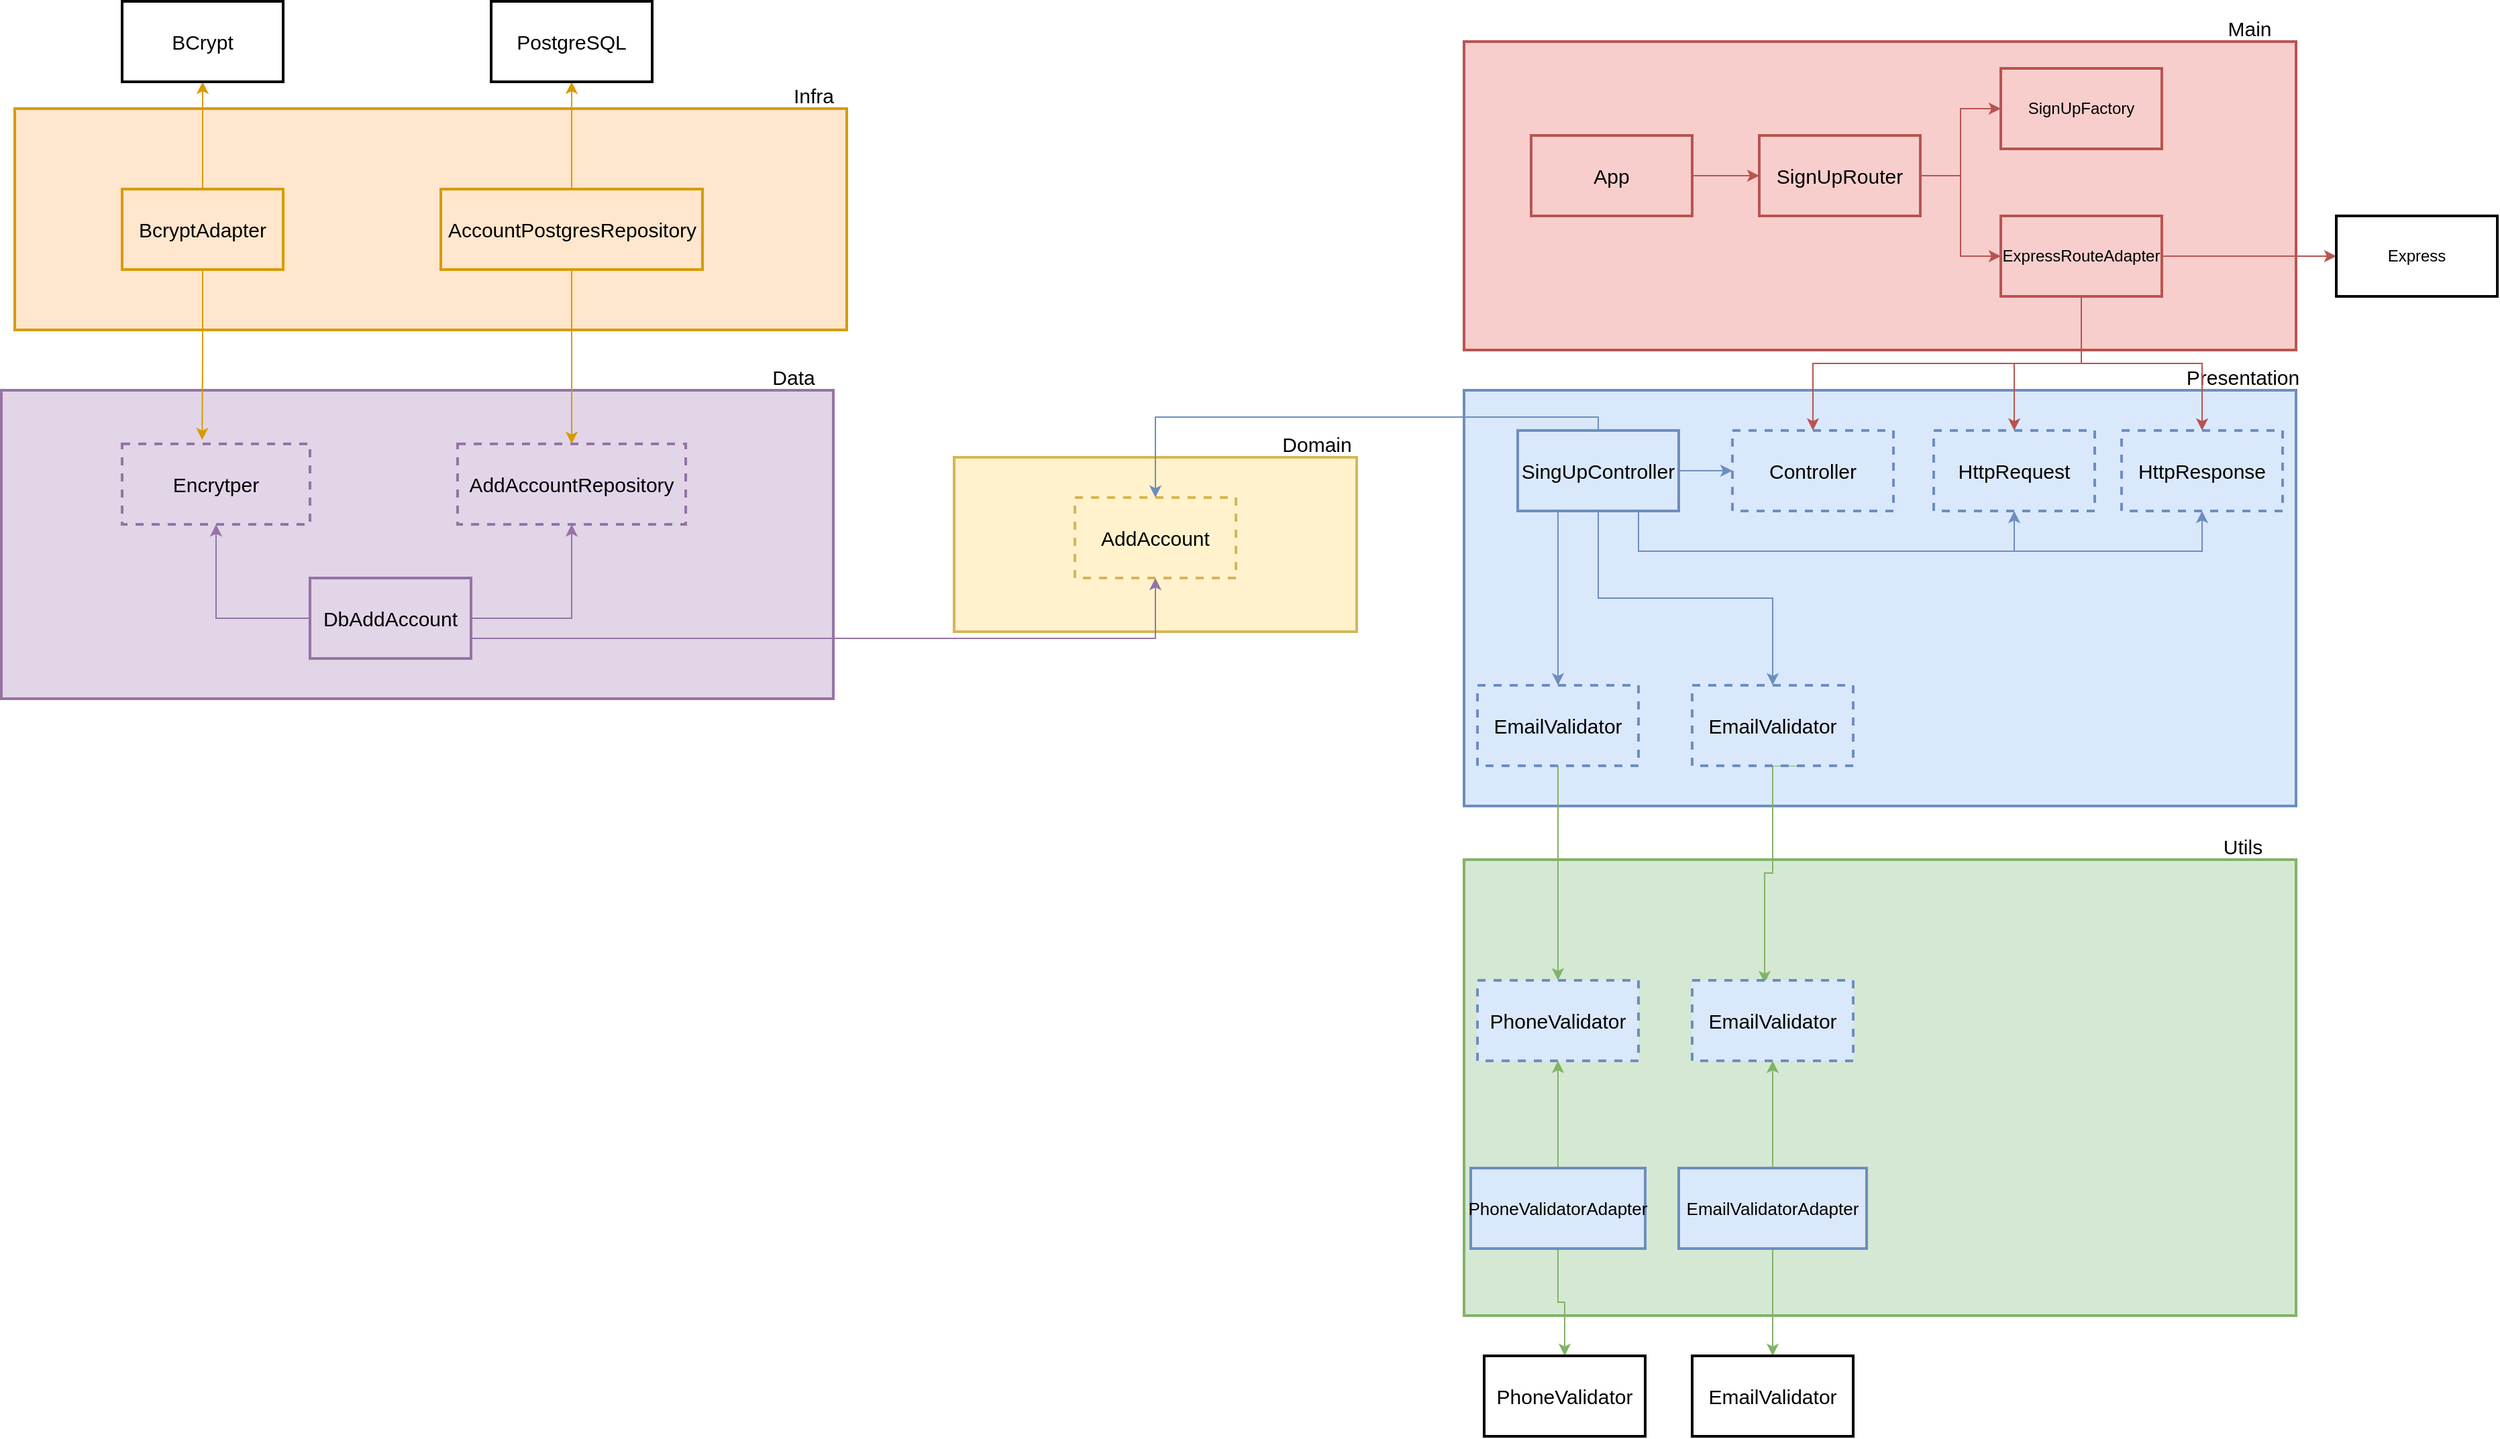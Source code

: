 <mxfile version="13.3.8" type="device"><diagram id="3v8mbWNxeB-T8PDBiBoE" name="Page-1"><mxGraphModel dx="1695" dy="1619" grid="1" gridSize="10" guides="1" tooltips="1" connect="1" arrows="1" fold="1" page="1" pageScale="1" pageWidth="827" pageHeight="1169" math="0" shadow="0"><root><mxCell id="0"/><mxCell id="1" parent="0"/><mxCell id="J38bCyYdGLNJjAUYLnjZ-1" value="" style="rounded=0;whiteSpace=wrap;html=1;strokeWidth=2;fillColor=#fff2cc;strokeColor=#d6b656;" parent="1" vertex="1"><mxGeometry x="240" y="310" width="300" height="130" as="geometry"/></mxCell><mxCell id="J38bCyYdGLNJjAUYLnjZ-2" value="&lt;font style=&quot;font-size: 15px&quot;&gt;Domain&lt;/font&gt;" style="text;html=1;resizable=0;autosize=1;align=center;verticalAlign=middle;points=[];fillColor=none;strokeColor=none;rounded=0;dashed=1;" parent="1" vertex="1"><mxGeometry x="475" y="290" width="70" height="20" as="geometry"/></mxCell><mxCell id="J38bCyYdGLNJjAUYLnjZ-4" value="" style="rounded=0;whiteSpace=wrap;html=1;strokeWidth=2;fillColor=#dae8fc;strokeColor=#6c8ebf;" parent="1" vertex="1"><mxGeometry x="620" y="260" width="620" height="310" as="geometry"/></mxCell><mxCell id="J38bCyYdGLNJjAUYLnjZ-5" value="&lt;font style=&quot;font-size: 15px&quot;&gt;AddAccount&lt;/font&gt;" style="rounded=0;whiteSpace=wrap;html=1;strokeWidth=2;dashed=1;fillColor=#fff2cc;strokeColor=#d6b656;" parent="1" vertex="1"><mxGeometry x="330" y="340" width="120" height="60" as="geometry"/></mxCell><mxCell id="J38bCyYdGLNJjAUYLnjZ-8" style="edgeStyle=orthogonalEdgeStyle;rounded=0;orthogonalLoop=1;jettySize=auto;html=1;exitX=0;exitY=0.5;exitDx=0;exitDy=0;entryX=0.5;entryY=0;entryDx=0;entryDy=0;fillColor=#dae8fc;strokeColor=#6c8ebf;" parent="1" source="J38bCyYdGLNJjAUYLnjZ-6" target="J38bCyYdGLNJjAUYLnjZ-5" edge="1"><mxGeometry relative="1" as="geometry"><Array as="points"><mxPoint x="720" y="320"/><mxPoint x="720" y="280"/><mxPoint x="390" y="280"/></Array></mxGeometry></mxCell><mxCell id="J38bCyYdGLNJjAUYLnjZ-10" style="edgeStyle=orthogonalEdgeStyle;rounded=0;orthogonalLoop=1;jettySize=auto;html=1;exitX=1;exitY=0.5;exitDx=0;exitDy=0;fillColor=#dae8fc;strokeColor=#6c8ebf;" parent="1" source="J38bCyYdGLNJjAUYLnjZ-6" target="J38bCyYdGLNJjAUYLnjZ-9" edge="1"><mxGeometry relative="1" as="geometry"/></mxCell><mxCell id="J38bCyYdGLNJjAUYLnjZ-12" style="edgeStyle=orthogonalEdgeStyle;rounded=0;orthogonalLoop=1;jettySize=auto;html=1;exitX=0.75;exitY=1;exitDx=0;exitDy=0;entryX=0.5;entryY=1;entryDx=0;entryDy=0;fillColor=#dae8fc;strokeColor=#6c8ebf;" parent="1" source="J38bCyYdGLNJjAUYLnjZ-6" target="J38bCyYdGLNJjAUYLnjZ-11" edge="1"><mxGeometry relative="1" as="geometry"><Array as="points"><mxPoint x="750" y="380"/><mxPoint x="1030" y="380"/></Array></mxGeometry></mxCell><mxCell id="J38bCyYdGLNJjAUYLnjZ-14" style="edgeStyle=orthogonalEdgeStyle;rounded=0;orthogonalLoop=1;jettySize=auto;html=1;exitX=0.75;exitY=1;exitDx=0;exitDy=0;entryX=0.5;entryY=1;entryDx=0;entryDy=0;fillColor=#dae8fc;strokeColor=#6c8ebf;" parent="1" source="J38bCyYdGLNJjAUYLnjZ-6" target="J38bCyYdGLNJjAUYLnjZ-13" edge="1"><mxGeometry relative="1" as="geometry"><Array as="points"><mxPoint x="750" y="380"/><mxPoint x="1170" y="380"/></Array></mxGeometry></mxCell><mxCell id="J38bCyYdGLNJjAUYLnjZ-26" style="edgeStyle=orthogonalEdgeStyle;rounded=0;orthogonalLoop=1;jettySize=auto;html=1;exitX=0.5;exitY=1;exitDx=0;exitDy=0;entryX=0.5;entryY=0;entryDx=0;entryDy=0;fillColor=#dae8fc;strokeColor=#6c8ebf;" parent="1" source="J38bCyYdGLNJjAUYLnjZ-6" target="J38bCyYdGLNJjAUYLnjZ-25" edge="1"><mxGeometry relative="1" as="geometry"/></mxCell><mxCell id="i-kWCQ0nBGj7gQIXfAA1-2" style="edgeStyle=orthogonalEdgeStyle;rounded=0;orthogonalLoop=1;jettySize=auto;html=1;exitX=0.25;exitY=1;exitDx=0;exitDy=0;entryX=0.5;entryY=0;entryDx=0;entryDy=0;fillColor=#dae8fc;strokeColor=#6c8ebf;" edge="1" parent="1" source="J38bCyYdGLNJjAUYLnjZ-6" target="i-kWCQ0nBGj7gQIXfAA1-1"><mxGeometry relative="1" as="geometry"/></mxCell><mxCell id="J38bCyYdGLNJjAUYLnjZ-6" value="&lt;font style=&quot;font-size: 15px&quot;&gt;SingUpController&lt;/font&gt;" style="rounded=0;whiteSpace=wrap;html=1;strokeWidth=2;strokeColor=#6c8ebf;fillColor=#dae8fc;" parent="1" vertex="1"><mxGeometry x="660" y="290" width="120" height="60" as="geometry"/></mxCell><mxCell id="J38bCyYdGLNJjAUYLnjZ-9" value="&lt;font style=&quot;font-size: 15px&quot;&gt;Controller&lt;/font&gt;" style="rounded=0;whiteSpace=wrap;html=1;strokeWidth=2;fillColor=#dae8fc;dashed=1;strokeColor=#6c8ebf;" parent="1" vertex="1"><mxGeometry x="820" y="290" width="120" height="60" as="geometry"/></mxCell><mxCell id="J38bCyYdGLNJjAUYLnjZ-11" value="&lt;font style=&quot;font-size: 15px&quot;&gt;HttpRequest&lt;/font&gt;" style="rounded=0;whiteSpace=wrap;html=1;strokeWidth=2;fillColor=#dae8fc;dashed=1;strokeColor=#6c8ebf;" parent="1" vertex="1"><mxGeometry x="970" y="290" width="120" height="60" as="geometry"/></mxCell><mxCell id="J38bCyYdGLNJjAUYLnjZ-13" value="&lt;font style=&quot;font-size: 15px&quot;&gt;HttpResponse&lt;/font&gt;" style="rounded=0;whiteSpace=wrap;html=1;strokeWidth=2;fillColor=#dae8fc;dashed=1;strokeColor=#6c8ebf;" parent="1" vertex="1"><mxGeometry x="1110" y="290" width="120" height="60" as="geometry"/></mxCell><mxCell id="J38bCyYdGLNJjAUYLnjZ-21" value="&lt;font style=&quot;font-size: 15px&quot;&gt;Presentation&lt;/font&gt;" style="text;html=1;resizable=0;autosize=1;align=center;verticalAlign=middle;points=[];fillColor=none;strokeColor=none;rounded=0;dashed=1;" parent="1" vertex="1"><mxGeometry x="1150" y="240" width="100" height="20" as="geometry"/></mxCell><mxCell id="J38bCyYdGLNJjAUYLnjZ-22" value="" style="rounded=0;whiteSpace=wrap;html=1;strokeWidth=2;fillColor=#d5e8d4;strokeColor=#82b366;" parent="1" vertex="1"><mxGeometry x="620" y="610" width="620" height="340" as="geometry"/></mxCell><mxCell id="J38bCyYdGLNJjAUYLnjZ-23" value="&lt;font style=&quot;font-size: 15px&quot;&gt;Utils&lt;/font&gt;" style="text;html=1;resizable=0;autosize=1;align=center;verticalAlign=middle;points=[];fillColor=none;strokeColor=none;rounded=0;dashed=1;" parent="1" vertex="1"><mxGeometry x="1180" y="590" width="40" height="20" as="geometry"/></mxCell><mxCell id="J38bCyYdGLNJjAUYLnjZ-30" style="edgeStyle=orthogonalEdgeStyle;rounded=0;orthogonalLoop=1;jettySize=auto;html=1;exitX=0.5;exitY=1;exitDx=0;exitDy=0;entryX=0.5;entryY=0;entryDx=0;entryDy=0;fillColor=#d5e8d4;strokeColor=#82b366;" parent="1" source="i-kWCQ0nBGj7gQIXfAA1-1" target="J38bCyYdGLNJjAUYLnjZ-29" edge="1"><mxGeometry relative="1" as="geometry"><mxPoint x="670" y="710" as="sourcePoint"/></mxGeometry></mxCell><mxCell id="J38bCyYdGLNJjAUYLnjZ-31" style="edgeStyle=orthogonalEdgeStyle;rounded=0;orthogonalLoop=1;jettySize=auto;html=1;exitX=0.667;exitY=1;exitDx=0;exitDy=0;entryX=0.45;entryY=0.033;entryDx=0;entryDy=0;entryPerimeter=0;fillColor=#d5e8d4;strokeColor=#82b366;exitPerimeter=0;" parent="1" source="J38bCyYdGLNJjAUYLnjZ-25" target="J38bCyYdGLNJjAUYLnjZ-28" edge="1"><mxGeometry relative="1" as="geometry"><mxPoint x="730" y="710" as="sourcePoint"/><Array as="points"><mxPoint x="850" y="540"/><mxPoint x="850" y="620"/><mxPoint x="844" y="620"/></Array></mxGeometry></mxCell><mxCell id="J38bCyYdGLNJjAUYLnjZ-25" value="&lt;font style=&quot;font-size: 15px&quot;&gt;EmailValidator&lt;/font&gt;" style="rounded=0;whiteSpace=wrap;html=1;strokeWidth=2;fillColor=#dae8fc;dashed=1;strokeColor=#6c8ebf;" parent="1" vertex="1"><mxGeometry x="790" y="480" width="120" height="60" as="geometry"/></mxCell><mxCell id="J38bCyYdGLNJjAUYLnjZ-28" value="&lt;font style=&quot;font-size: 15px&quot;&gt;EmailValidator&lt;/font&gt;" style="rounded=0;whiteSpace=wrap;html=1;strokeWidth=2;fillColor=#dae8fc;dashed=1;strokeColor=#6c8ebf;" parent="1" vertex="1"><mxGeometry x="790" y="700" width="120" height="60" as="geometry"/></mxCell><mxCell id="J38bCyYdGLNJjAUYLnjZ-29" value="&lt;font style=&quot;font-size: 15px&quot;&gt;PhoneValidator&lt;/font&gt;" style="rounded=0;whiteSpace=wrap;html=1;strokeWidth=2;fillColor=#dae8fc;dashed=1;strokeColor=#6c8ebf;" parent="1" vertex="1"><mxGeometry x="630" y="700" width="120" height="60" as="geometry"/></mxCell><mxCell id="J38bCyYdGLNJjAUYLnjZ-34" style="edgeStyle=orthogonalEdgeStyle;rounded=0;orthogonalLoop=1;jettySize=auto;html=1;exitX=0.5;exitY=0;exitDx=0;exitDy=0;entryX=0.5;entryY=1;entryDx=0;entryDy=0;fillColor=#d5e8d4;strokeColor=#82b366;" parent="1" source="J38bCyYdGLNJjAUYLnjZ-32" target="J38bCyYdGLNJjAUYLnjZ-29" edge="1"><mxGeometry relative="1" as="geometry"/></mxCell><mxCell id="J38bCyYdGLNJjAUYLnjZ-38" style="edgeStyle=orthogonalEdgeStyle;rounded=0;orthogonalLoop=1;jettySize=auto;html=1;exitX=0.5;exitY=1;exitDx=0;exitDy=0;fillColor=#d5e8d4;strokeColor=#82b366;" parent="1" source="J38bCyYdGLNJjAUYLnjZ-32" target="J38bCyYdGLNJjAUYLnjZ-36" edge="1"><mxGeometry relative="1" as="geometry"/></mxCell><mxCell id="J38bCyYdGLNJjAUYLnjZ-32" value="&lt;font style=&quot;font-size: 13px&quot;&gt;PhoneValidatorAdapter&lt;/font&gt;" style="rounded=0;whiteSpace=wrap;html=1;strokeWidth=2;strokeColor=#6c8ebf;fillColor=#dae8fc;" parent="1" vertex="1"><mxGeometry x="625" y="840" width="130" height="60" as="geometry"/></mxCell><mxCell id="J38bCyYdGLNJjAUYLnjZ-35" style="edgeStyle=orthogonalEdgeStyle;rounded=0;orthogonalLoop=1;jettySize=auto;html=1;exitX=0.5;exitY=0;exitDx=0;exitDy=0;entryX=0.5;entryY=1;entryDx=0;entryDy=0;fillColor=#d5e8d4;strokeColor=#82b366;" parent="1" source="J38bCyYdGLNJjAUYLnjZ-33" target="J38bCyYdGLNJjAUYLnjZ-28" edge="1"><mxGeometry relative="1" as="geometry"/></mxCell><mxCell id="J38bCyYdGLNJjAUYLnjZ-39" style="edgeStyle=orthogonalEdgeStyle;rounded=0;orthogonalLoop=1;jettySize=auto;html=1;exitX=0.5;exitY=1;exitDx=0;exitDy=0;fillColor=#d5e8d4;strokeColor=#82b366;" parent="1" source="J38bCyYdGLNJjAUYLnjZ-33" target="J38bCyYdGLNJjAUYLnjZ-37" edge="1"><mxGeometry relative="1" as="geometry"/></mxCell><mxCell id="J38bCyYdGLNJjAUYLnjZ-33" value="&lt;font style=&quot;font-size: 13px&quot;&gt;EmailValidatorAdapter&lt;/font&gt;" style="rounded=0;whiteSpace=wrap;html=1;strokeWidth=2;strokeColor=#6c8ebf;fillColor=#dae8fc;" parent="1" vertex="1"><mxGeometry x="780" y="840" width="140" height="60" as="geometry"/></mxCell><mxCell id="J38bCyYdGLNJjAUYLnjZ-36" value="&lt;font style=&quot;font-size: 15px&quot;&gt;PhoneValidator&lt;/font&gt;" style="rounded=0;whiteSpace=wrap;html=1;strokeWidth=2;fillColor=#ffffff;gradientColor=none;" parent="1" vertex="1"><mxGeometry x="635" y="980" width="120" height="60" as="geometry"/></mxCell><mxCell id="J38bCyYdGLNJjAUYLnjZ-37" value="&lt;font style=&quot;font-size: 15px&quot;&gt;EmailValidator&lt;/font&gt;" style="rounded=0;whiteSpace=wrap;html=1;strokeWidth=2;fillColor=#ffffff;gradientColor=none;" parent="1" vertex="1"><mxGeometry x="790" y="980" width="120" height="60" as="geometry"/></mxCell><mxCell id="J38bCyYdGLNJjAUYLnjZ-40" value="" style="rounded=0;whiteSpace=wrap;html=1;strokeWidth=2;fillColor=#f8cecc;strokeColor=#b85450;" parent="1" vertex="1"><mxGeometry x="620" width="620" height="230" as="geometry"/></mxCell><mxCell id="J38bCyYdGLNJjAUYLnjZ-48" style="edgeStyle=orthogonalEdgeStyle;rounded=0;orthogonalLoop=1;jettySize=auto;html=1;exitX=1;exitY=0.5;exitDx=0;exitDy=0;entryX=0;entryY=0.5;entryDx=0;entryDy=0;fillColor=#f8cecc;strokeColor=#b85450;" parent="1" source="J38bCyYdGLNJjAUYLnjZ-41" target="J38bCyYdGLNJjAUYLnjZ-42" edge="1"><mxGeometry relative="1" as="geometry"/></mxCell><mxCell id="J38bCyYdGLNJjAUYLnjZ-41" value="&lt;font style=&quot;font-size: 15px&quot;&gt;App&lt;/font&gt;" style="rounded=0;whiteSpace=wrap;html=1;strokeWidth=2;fillColor=#f8cecc;strokeColor=#b85450;" parent="1" vertex="1"><mxGeometry x="670" y="70" width="120" height="60" as="geometry"/></mxCell><mxCell id="J38bCyYdGLNJjAUYLnjZ-47" style="edgeStyle=orthogonalEdgeStyle;rounded=0;orthogonalLoop=1;jettySize=auto;html=1;exitX=1;exitY=0.5;exitDx=0;exitDy=0;entryX=0;entryY=0.5;entryDx=0;entryDy=0;fillColor=#f8cecc;strokeColor=#b85450;" parent="1" source="J38bCyYdGLNJjAUYLnjZ-42" target="J38bCyYdGLNJjAUYLnjZ-43" edge="1"><mxGeometry relative="1" as="geometry"/></mxCell><mxCell id="J38bCyYdGLNJjAUYLnjZ-50" style="edgeStyle=orthogonalEdgeStyle;rounded=0;orthogonalLoop=1;jettySize=auto;html=1;exitX=1;exitY=0.5;exitDx=0;exitDy=0;entryX=0;entryY=0.5;entryDx=0;entryDy=0;fillColor=#f8cecc;strokeColor=#b85450;" parent="1" source="J38bCyYdGLNJjAUYLnjZ-42" target="J38bCyYdGLNJjAUYLnjZ-44" edge="1"><mxGeometry relative="1" as="geometry"/></mxCell><mxCell id="J38bCyYdGLNJjAUYLnjZ-42" value="&lt;font style=&quot;font-size: 15px&quot;&gt;SignUpRouter&lt;/font&gt;" style="rounded=0;whiteSpace=wrap;html=1;strokeWidth=2;fillColor=#f8cecc;strokeColor=#b85450;" parent="1" vertex="1"><mxGeometry x="840" y="70" width="120" height="60" as="geometry"/></mxCell><mxCell id="J38bCyYdGLNJjAUYLnjZ-43" value="SignUpFactory" style="rounded=0;whiteSpace=wrap;html=1;strokeWidth=2;fillColor=#f8cecc;strokeColor=#b85450;" parent="1" vertex="1"><mxGeometry x="1020" y="20" width="120" height="60" as="geometry"/></mxCell><mxCell id="J38bCyYdGLNJjAUYLnjZ-46" style="edgeStyle=orthogonalEdgeStyle;rounded=0;orthogonalLoop=1;jettySize=auto;html=1;exitX=1;exitY=0.5;exitDx=0;exitDy=0;entryX=0;entryY=0.5;entryDx=0;entryDy=0;fillColor=#f8cecc;strokeColor=#b85450;" parent="1" source="J38bCyYdGLNJjAUYLnjZ-44" target="J38bCyYdGLNJjAUYLnjZ-45" edge="1"><mxGeometry relative="1" as="geometry"/></mxCell><mxCell id="J38bCyYdGLNJjAUYLnjZ-70" style="edgeStyle=orthogonalEdgeStyle;rounded=0;orthogonalLoop=1;jettySize=auto;html=1;exitX=0.5;exitY=1;exitDx=0;exitDy=0;entryX=0.5;entryY=0;entryDx=0;entryDy=0;fillColor=#f8cecc;strokeColor=#b85450;" parent="1" source="J38bCyYdGLNJjAUYLnjZ-44" target="J38bCyYdGLNJjAUYLnjZ-9" edge="1"><mxGeometry relative="1" as="geometry"/></mxCell><mxCell id="J38bCyYdGLNJjAUYLnjZ-71" style="edgeStyle=orthogonalEdgeStyle;rounded=0;orthogonalLoop=1;jettySize=auto;html=1;exitX=0.5;exitY=1;exitDx=0;exitDy=0;entryX=0.5;entryY=0;entryDx=0;entryDy=0;fillColor=#f8cecc;strokeColor=#b85450;" parent="1" source="J38bCyYdGLNJjAUYLnjZ-44" target="J38bCyYdGLNJjAUYLnjZ-11" edge="1"><mxGeometry relative="1" as="geometry"/></mxCell><mxCell id="J38bCyYdGLNJjAUYLnjZ-72" style="edgeStyle=orthogonalEdgeStyle;rounded=0;orthogonalLoop=1;jettySize=auto;html=1;exitX=0.5;exitY=1;exitDx=0;exitDy=0;entryX=0.5;entryY=0;entryDx=0;entryDy=0;fillColor=#f8cecc;strokeColor=#b85450;" parent="1" source="J38bCyYdGLNJjAUYLnjZ-44" target="J38bCyYdGLNJjAUYLnjZ-13" edge="1"><mxGeometry relative="1" as="geometry"/></mxCell><mxCell id="J38bCyYdGLNJjAUYLnjZ-44" value="ExpressRouteAdapter" style="rounded=0;whiteSpace=wrap;html=1;strokeWidth=2;fillColor=#f8cecc;strokeColor=#b85450;" parent="1" vertex="1"><mxGeometry x="1020" y="130" width="120" height="60" as="geometry"/></mxCell><mxCell id="J38bCyYdGLNJjAUYLnjZ-45" value="Express&lt;br&gt;" style="rounded=0;whiteSpace=wrap;html=1;strokeWidth=2;fillColor=#ffffff;gradientColor=none;" parent="1" vertex="1"><mxGeometry x="1270" y="130" width="120" height="60" as="geometry"/></mxCell><mxCell id="J38bCyYdGLNJjAUYLnjZ-49" value="&lt;font style=&quot;font-size: 15px&quot;&gt;Main&lt;/font&gt;" style="text;html=1;resizable=0;autosize=1;align=center;verticalAlign=middle;points=[];fillColor=none;strokeColor=none;rounded=0;dashed=1;" parent="1" vertex="1"><mxGeometry x="1180" y="-20" width="50" height="20" as="geometry"/></mxCell><mxCell id="J38bCyYdGLNJjAUYLnjZ-51" value="" style="rounded=0;whiteSpace=wrap;html=1;strokeWidth=2;fillColor=#e1d5e7;strokeColor=#9673a6;" parent="1" vertex="1"><mxGeometry x="-470" y="260" width="620" height="230" as="geometry"/></mxCell><mxCell id="J38bCyYdGLNJjAUYLnjZ-53" value="&lt;font style=&quot;font-size: 15px&quot;&gt;Data&lt;/font&gt;" style="text;html=1;resizable=0;autosize=1;align=center;verticalAlign=middle;points=[];fillColor=none;strokeColor=none;rounded=0;dashed=1;" parent="1" vertex="1"><mxGeometry x="95" y="240" width="50" height="20" as="geometry"/></mxCell><mxCell id="J38bCyYdGLNJjAUYLnjZ-54" value="&lt;font style=&quot;font-size: 15px&quot;&gt;Encrytper&lt;/font&gt;" style="rounded=0;whiteSpace=wrap;html=1;strokeWidth=2;fillColor=#e1d5e7;strokeColor=#9673a6;dashed=1;" parent="1" vertex="1"><mxGeometry x="-380" y="300" width="140" height="60" as="geometry"/></mxCell><mxCell id="J38bCyYdGLNJjAUYLnjZ-55" value="&lt;font style=&quot;font-size: 15px&quot;&gt;AddAccountRepository&lt;/font&gt;" style="rounded=0;whiteSpace=wrap;html=1;strokeWidth=2;fillColor=#e1d5e7;strokeColor=#9673a6;dashed=1;" parent="1" vertex="1"><mxGeometry x="-130" y="300" width="170" height="60" as="geometry"/></mxCell><mxCell id="J38bCyYdGLNJjAUYLnjZ-57" style="edgeStyle=orthogonalEdgeStyle;rounded=0;orthogonalLoop=1;jettySize=auto;html=1;exitX=0;exitY=0.5;exitDx=0;exitDy=0;entryX=0.5;entryY=1;entryDx=0;entryDy=0;fillColor=#e1d5e7;strokeColor=#9673a6;" parent="1" source="J38bCyYdGLNJjAUYLnjZ-56" target="J38bCyYdGLNJjAUYLnjZ-54" edge="1"><mxGeometry relative="1" as="geometry"/></mxCell><mxCell id="J38bCyYdGLNJjAUYLnjZ-58" style="edgeStyle=orthogonalEdgeStyle;rounded=0;orthogonalLoop=1;jettySize=auto;html=1;exitX=1;exitY=0.5;exitDx=0;exitDy=0;entryX=0.5;entryY=1;entryDx=0;entryDy=0;fillColor=#e1d5e7;strokeColor=#9673a6;" parent="1" source="J38bCyYdGLNJjAUYLnjZ-56" target="J38bCyYdGLNJjAUYLnjZ-55" edge="1"><mxGeometry relative="1" as="geometry"/></mxCell><mxCell id="J38bCyYdGLNJjAUYLnjZ-69" style="edgeStyle=orthogonalEdgeStyle;rounded=0;orthogonalLoop=1;jettySize=auto;html=1;exitX=1;exitY=0.75;exitDx=0;exitDy=0;entryX=0.5;entryY=1;entryDx=0;entryDy=0;fillColor=#e1d5e7;strokeColor=#9673a6;" parent="1" source="J38bCyYdGLNJjAUYLnjZ-56" target="J38bCyYdGLNJjAUYLnjZ-5" edge="1"><mxGeometry relative="1" as="geometry"/></mxCell><mxCell id="J38bCyYdGLNJjAUYLnjZ-56" value="&lt;font style=&quot;font-size: 15px&quot;&gt;DbAddAccount&lt;/font&gt;" style="rounded=0;whiteSpace=wrap;html=1;strokeWidth=2;fillColor=#e1d5e7;strokeColor=#9673a6;" parent="1" vertex="1"><mxGeometry x="-240" y="400" width="120" height="60" as="geometry"/></mxCell><mxCell id="J38bCyYdGLNJjAUYLnjZ-59" value="" style="rounded=0;whiteSpace=wrap;html=1;strokeWidth=2;fillColor=#ffe6cc;strokeColor=#d79b00;" parent="1" vertex="1"><mxGeometry x="-460" y="50" width="620" height="165" as="geometry"/></mxCell><mxCell id="J38bCyYdGLNJjAUYLnjZ-60" value="&lt;font style=&quot;font-size: 15px&quot;&gt;Infra&lt;/font&gt;" style="text;html=1;resizable=0;autosize=1;align=center;verticalAlign=middle;points=[];fillColor=none;strokeColor=none;rounded=0;dashed=1;" parent="1" vertex="1"><mxGeometry x="110" y="30" width="50" height="20" as="geometry"/></mxCell><mxCell id="J38bCyYdGLNJjAUYLnjZ-62" style="edgeStyle=orthogonalEdgeStyle;rounded=0;orthogonalLoop=1;jettySize=auto;html=1;exitX=0.5;exitY=1;exitDx=0;exitDy=0;entryX=0.426;entryY=-0.049;entryDx=0;entryDy=0;entryPerimeter=0;fillColor=#ffe6cc;strokeColor=#d79b00;" parent="1" source="J38bCyYdGLNJjAUYLnjZ-61" target="J38bCyYdGLNJjAUYLnjZ-54" edge="1"><mxGeometry relative="1" as="geometry"/></mxCell><mxCell id="J38bCyYdGLNJjAUYLnjZ-64" style="edgeStyle=orthogonalEdgeStyle;rounded=0;orthogonalLoop=1;jettySize=auto;html=1;exitX=0;exitY=0.5;exitDx=0;exitDy=0;entryX=0.5;entryY=1;entryDx=0;entryDy=0;fillColor=#ffe6cc;strokeColor=#d79b00;" parent="1" source="J38bCyYdGLNJjAUYLnjZ-61" target="J38bCyYdGLNJjAUYLnjZ-63" edge="1"><mxGeometry relative="1" as="geometry"><mxPoint x="-320" y="-40" as="targetPoint"/><Array as="points"><mxPoint x="-320" y="140"/></Array></mxGeometry></mxCell><mxCell id="J38bCyYdGLNJjAUYLnjZ-61" value="&lt;font style=&quot;font-size: 15px&quot;&gt;BcryptAdapter&lt;/font&gt;" style="rounded=0;whiteSpace=wrap;html=1;strokeWidth=2;fillColor=#ffe6cc;strokeColor=#d79b00;" parent="1" vertex="1"><mxGeometry x="-380" y="110" width="120" height="60" as="geometry"/></mxCell><mxCell id="J38bCyYdGLNJjAUYLnjZ-63" value="&lt;font style=&quot;font-size: 15px&quot;&gt;BCrypt&lt;/font&gt;" style="rounded=0;whiteSpace=wrap;html=1;strokeWidth=2;fillColor=#ffffff;gradientColor=none;" parent="1" vertex="1"><mxGeometry x="-380" y="-30" width="120" height="60" as="geometry"/></mxCell><mxCell id="J38bCyYdGLNJjAUYLnjZ-67" style="edgeStyle=orthogonalEdgeStyle;rounded=0;orthogonalLoop=1;jettySize=auto;html=1;exitX=0.5;exitY=1;exitDx=0;exitDy=0;fillColor=#ffe6cc;strokeColor=#d79b00;" parent="1" source="J38bCyYdGLNJjAUYLnjZ-65" target="J38bCyYdGLNJjAUYLnjZ-55" edge="1"><mxGeometry relative="1" as="geometry"/></mxCell><mxCell id="J38bCyYdGLNJjAUYLnjZ-68" style="edgeStyle=orthogonalEdgeStyle;rounded=0;orthogonalLoop=1;jettySize=auto;html=1;exitX=0.5;exitY=0;exitDx=0;exitDy=0;entryX=0.5;entryY=1;entryDx=0;entryDy=0;fillColor=#ffe6cc;strokeColor=#d79b00;" parent="1" source="J38bCyYdGLNJjAUYLnjZ-65" target="J38bCyYdGLNJjAUYLnjZ-66" edge="1"><mxGeometry relative="1" as="geometry"/></mxCell><mxCell id="J38bCyYdGLNJjAUYLnjZ-65" value="&lt;font style=&quot;font-size: 15px&quot;&gt;AccountPostgresRepository&lt;/font&gt;" style="rounded=0;whiteSpace=wrap;html=1;strokeWidth=2;fillColor=#ffe6cc;strokeColor=#d79b00;" parent="1" vertex="1"><mxGeometry x="-142.5" y="110" width="195" height="60" as="geometry"/></mxCell><mxCell id="J38bCyYdGLNJjAUYLnjZ-66" value="&lt;span style=&quot;font-size: 15px ; text-align: left ; background-color: rgb(255 , 255 , 255)&quot;&gt;PostgreSQL&lt;/span&gt;" style="rounded=0;whiteSpace=wrap;html=1;strokeWidth=2;fillColor=#ffffff;gradientColor=none;" parent="1" vertex="1"><mxGeometry x="-105" y="-30" width="120" height="60" as="geometry"/></mxCell><mxCell id="i-kWCQ0nBGj7gQIXfAA1-1" value="&lt;font style=&quot;font-size: 15px&quot;&gt;EmailValidator&lt;/font&gt;" style="rounded=0;whiteSpace=wrap;html=1;strokeWidth=2;fillColor=#dae8fc;dashed=1;strokeColor=#6c8ebf;" vertex="1" parent="1"><mxGeometry x="630" y="480" width="120" height="60" as="geometry"/></mxCell></root></mxGraphModel></diagram></mxfile>